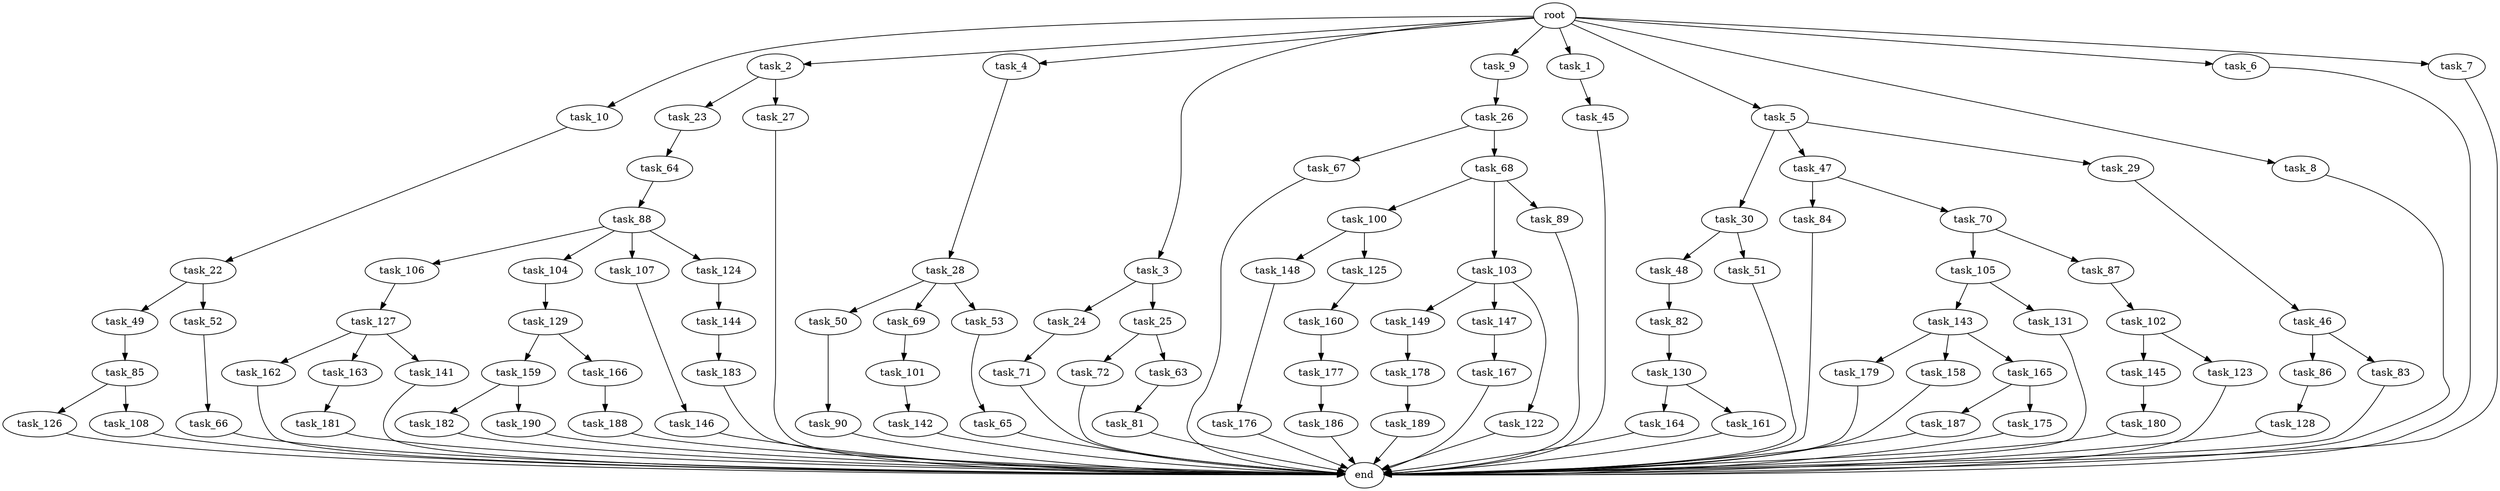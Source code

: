 digraph G {
  task_102 [size="429496729.600000"];
  task_65 [size="429496729.600000"];
  task_176 [size="274877906.944000"];
  task_142 [size="274877906.944000"];
  task_162 [size="1391569403.904000"];
  task_149 [size="1717986918.400000"];
  task_105 [size="68719476.736000"];
  task_72 [size="841813590.016000"];
  task_182 [size="1717986918.400000"];
  task_23 [size="1391569403.904000"];
  task_45 [size="68719476.736000"];
  task_163 [size="1391569403.904000"];
  task_144 [size="154618822.656000"];
  task_46 [size="274877906.944000"];
  task_179 [size="429496729.600000"];
  task_164 [size="68719476.736000"];
  task_82 [size="68719476.736000"];
  task_10 [size="2.048000"];
  task_28 [size="68719476.736000"];
  task_49 [size="1391569403.904000"];
  task_71 [size="841813590.016000"];
  task_50 [size="274877906.944000"];
  task_146 [size="618475290.624000"];
  task_90 [size="1099511627.776000"];
  task_159 [size="1099511627.776000"];
  task_106 [size="429496729.600000"];
  task_27 [size="1391569403.904000"];
  task_147 [size="1717986918.400000"];
  task_190 [size="1717986918.400000"];
  task_122 [size="1717986918.400000"];
  task_126 [size="1391569403.904000"];
  task_52 [size="1391569403.904000"];
  task_2 [size="2.048000"];
  task_108 [size="1391569403.904000"];
  task_186 [size="1391569403.904000"];
  task_30 [size="68719476.736000"];
  task_158 [size="429496729.600000"];
  task_177 [size="154618822.656000"];
  task_130 [size="1717986918.400000"];
  task_160 [size="618475290.624000"];
  task_104 [size="429496729.600000"];
  task_4 [size="2.048000"];
  task_48 [size="1099511627.776000"];
  task_64 [size="274877906.944000"];
  task_85 [size="154618822.656000"];
  task_129 [size="1391569403.904000"];
  task_100 [size="1391569403.904000"];
  task_103 [size="1391569403.904000"];
  task_181 [size="68719476.736000"];
  task_89 [size="1391569403.904000"];
  task_24 [size="618475290.624000"];
  task_3 [size="2.048000"];
  task_9 [size="2.048000"];
  task_143 [size="841813590.016000"];
  task_25 [size="618475290.624000"];
  task_148 [size="429496729.600000"];
  task_86 [size="1717986918.400000"];
  task_189 [size="841813590.016000"];
  task_101 [size="841813590.016000"];
  task_1 [size="2.048000"];
  task_107 [size="429496729.600000"];
  task_26 [size="841813590.016000"];
  task_69 [size="274877906.944000"];
  task_167 [size="1391569403.904000"];
  task_166 [size="1099511627.776000"];
  task_5 [size="2.048000"];
  task_88 [size="618475290.624000"];
  end [size="0.000000"];
  task_8 [size="2.048000"];
  task_87 [size="68719476.736000"];
  task_141 [size="1391569403.904000"];
  task_84 [size="68719476.736000"];
  task_83 [size="1717986918.400000"];
  task_63 [size="841813590.016000"];
  task_183 [size="274877906.944000"];
  task_131 [size="841813590.016000"];
  task_127 [size="1391569403.904000"];
  task_47 [size="68719476.736000"];
  task_29 [size="68719476.736000"];
  task_145 [size="1717986918.400000"];
  task_53 [size="274877906.944000"];
  task_178 [size="618475290.624000"];
  root [size="0.000000"];
  task_187 [size="429496729.600000"];
  task_123 [size="1717986918.400000"];
  task_128 [size="1099511627.776000"];
  task_180 [size="1717986918.400000"];
  task_6 [size="2.048000"];
  task_70 [size="68719476.736000"];
  task_67 [size="68719476.736000"];
  task_175 [size="429496729.600000"];
  task_188 [size="1391569403.904000"];
  task_81 [size="154618822.656000"];
  task_165 [size="429496729.600000"];
  task_161 [size="68719476.736000"];
  task_51 [size="1099511627.776000"];
  task_125 [size="429496729.600000"];
  task_124 [size="429496729.600000"];
  task_7 [size="2.048000"];
  task_68 [size="68719476.736000"];
  task_66 [size="841813590.016000"];
  task_22 [size="154618822.656000"];

  task_102 -> task_145 [size="838860800.000000"];
  task_102 -> task_123 [size="838860800.000000"];
  task_65 -> end [size="1.000000"];
  task_176 -> end [size="1.000000"];
  task_142 -> end [size="1.000000"];
  task_162 -> end [size="1.000000"];
  task_149 -> task_178 [size="301989888.000000"];
  task_105 -> task_131 [size="411041792.000000"];
  task_105 -> task_143 [size="411041792.000000"];
  task_72 -> end [size="1.000000"];
  task_182 -> end [size="1.000000"];
  task_23 -> task_64 [size="134217728.000000"];
  task_45 -> end [size="1.000000"];
  task_163 -> task_181 [size="33554432.000000"];
  task_144 -> task_183 [size="134217728.000000"];
  task_46 -> task_86 [size="838860800.000000"];
  task_46 -> task_83 [size="838860800.000000"];
  task_179 -> end [size="1.000000"];
  task_164 -> end [size="1.000000"];
  task_82 -> task_130 [size="838860800.000000"];
  task_10 -> task_22 [size="75497472.000000"];
  task_28 -> task_53 [size="134217728.000000"];
  task_28 -> task_69 [size="134217728.000000"];
  task_28 -> task_50 [size="134217728.000000"];
  task_49 -> task_85 [size="75497472.000000"];
  task_71 -> end [size="1.000000"];
  task_50 -> task_90 [size="536870912.000000"];
  task_146 -> end [size="1.000000"];
  task_90 -> end [size="1.000000"];
  task_159 -> task_190 [size="838860800.000000"];
  task_159 -> task_182 [size="838860800.000000"];
  task_106 -> task_127 [size="679477248.000000"];
  task_27 -> end [size="1.000000"];
  task_147 -> task_167 [size="679477248.000000"];
  task_190 -> end [size="1.000000"];
  task_122 -> end [size="1.000000"];
  task_126 -> end [size="1.000000"];
  task_52 -> task_66 [size="411041792.000000"];
  task_2 -> task_23 [size="679477248.000000"];
  task_2 -> task_27 [size="679477248.000000"];
  task_108 -> end [size="1.000000"];
  task_186 -> end [size="1.000000"];
  task_30 -> task_48 [size="536870912.000000"];
  task_30 -> task_51 [size="536870912.000000"];
  task_158 -> end [size="1.000000"];
  task_177 -> task_186 [size="679477248.000000"];
  task_130 -> task_161 [size="33554432.000000"];
  task_130 -> task_164 [size="33554432.000000"];
  task_160 -> task_177 [size="75497472.000000"];
  task_104 -> task_129 [size="679477248.000000"];
  task_4 -> task_28 [size="33554432.000000"];
  task_48 -> task_82 [size="33554432.000000"];
  task_64 -> task_88 [size="301989888.000000"];
  task_85 -> task_126 [size="679477248.000000"];
  task_85 -> task_108 [size="679477248.000000"];
  task_129 -> task_166 [size="536870912.000000"];
  task_129 -> task_159 [size="536870912.000000"];
  task_100 -> task_148 [size="209715200.000000"];
  task_100 -> task_125 [size="209715200.000000"];
  task_103 -> task_149 [size="838860800.000000"];
  task_103 -> task_122 [size="838860800.000000"];
  task_103 -> task_147 [size="838860800.000000"];
  task_181 -> end [size="1.000000"];
  task_89 -> end [size="1.000000"];
  task_24 -> task_71 [size="411041792.000000"];
  task_3 -> task_24 [size="301989888.000000"];
  task_3 -> task_25 [size="301989888.000000"];
  task_9 -> task_26 [size="411041792.000000"];
  task_143 -> task_165 [size="209715200.000000"];
  task_143 -> task_158 [size="209715200.000000"];
  task_143 -> task_179 [size="209715200.000000"];
  task_25 -> task_72 [size="411041792.000000"];
  task_25 -> task_63 [size="411041792.000000"];
  task_148 -> task_176 [size="134217728.000000"];
  task_86 -> task_128 [size="536870912.000000"];
  task_189 -> end [size="1.000000"];
  task_101 -> task_142 [size="134217728.000000"];
  task_1 -> task_45 [size="33554432.000000"];
  task_107 -> task_146 [size="301989888.000000"];
  task_26 -> task_68 [size="33554432.000000"];
  task_26 -> task_67 [size="33554432.000000"];
  task_69 -> task_101 [size="411041792.000000"];
  task_167 -> end [size="1.000000"];
  task_166 -> task_188 [size="679477248.000000"];
  task_5 -> task_29 [size="33554432.000000"];
  task_5 -> task_30 [size="33554432.000000"];
  task_5 -> task_47 [size="33554432.000000"];
  task_88 -> task_107 [size="209715200.000000"];
  task_88 -> task_124 [size="209715200.000000"];
  task_88 -> task_104 [size="209715200.000000"];
  task_88 -> task_106 [size="209715200.000000"];
  task_8 -> end [size="1.000000"];
  task_87 -> task_102 [size="209715200.000000"];
  task_141 -> end [size="1.000000"];
  task_84 -> end [size="1.000000"];
  task_83 -> end [size="1.000000"];
  task_63 -> task_81 [size="75497472.000000"];
  task_183 -> end [size="1.000000"];
  task_131 -> end [size="1.000000"];
  task_127 -> task_163 [size="679477248.000000"];
  task_127 -> task_162 [size="679477248.000000"];
  task_127 -> task_141 [size="679477248.000000"];
  task_47 -> task_70 [size="33554432.000000"];
  task_47 -> task_84 [size="33554432.000000"];
  task_29 -> task_46 [size="134217728.000000"];
  task_145 -> task_180 [size="838860800.000000"];
  task_53 -> task_65 [size="209715200.000000"];
  task_178 -> task_189 [size="411041792.000000"];
  root -> task_2 [size="1.000000"];
  root -> task_6 [size="1.000000"];
  root -> task_4 [size="1.000000"];
  root -> task_5 [size="1.000000"];
  root -> task_10 [size="1.000000"];
  root -> task_3 [size="1.000000"];
  root -> task_9 [size="1.000000"];
  root -> task_8 [size="1.000000"];
  root -> task_7 [size="1.000000"];
  root -> task_1 [size="1.000000"];
  task_187 -> end [size="1.000000"];
  task_123 -> end [size="1.000000"];
  task_128 -> end [size="1.000000"];
  task_180 -> end [size="1.000000"];
  task_6 -> end [size="1.000000"];
  task_70 -> task_105 [size="33554432.000000"];
  task_70 -> task_87 [size="33554432.000000"];
  task_67 -> end [size="1.000000"];
  task_175 -> end [size="1.000000"];
  task_188 -> end [size="1.000000"];
  task_81 -> end [size="1.000000"];
  task_165 -> task_175 [size="209715200.000000"];
  task_165 -> task_187 [size="209715200.000000"];
  task_161 -> end [size="1.000000"];
  task_51 -> end [size="1.000000"];
  task_125 -> task_160 [size="301989888.000000"];
  task_124 -> task_144 [size="75497472.000000"];
  task_7 -> end [size="1.000000"];
  task_68 -> task_103 [size="679477248.000000"];
  task_68 -> task_89 [size="679477248.000000"];
  task_68 -> task_100 [size="679477248.000000"];
  task_66 -> end [size="1.000000"];
  task_22 -> task_49 [size="679477248.000000"];
  task_22 -> task_52 [size="679477248.000000"];
}
